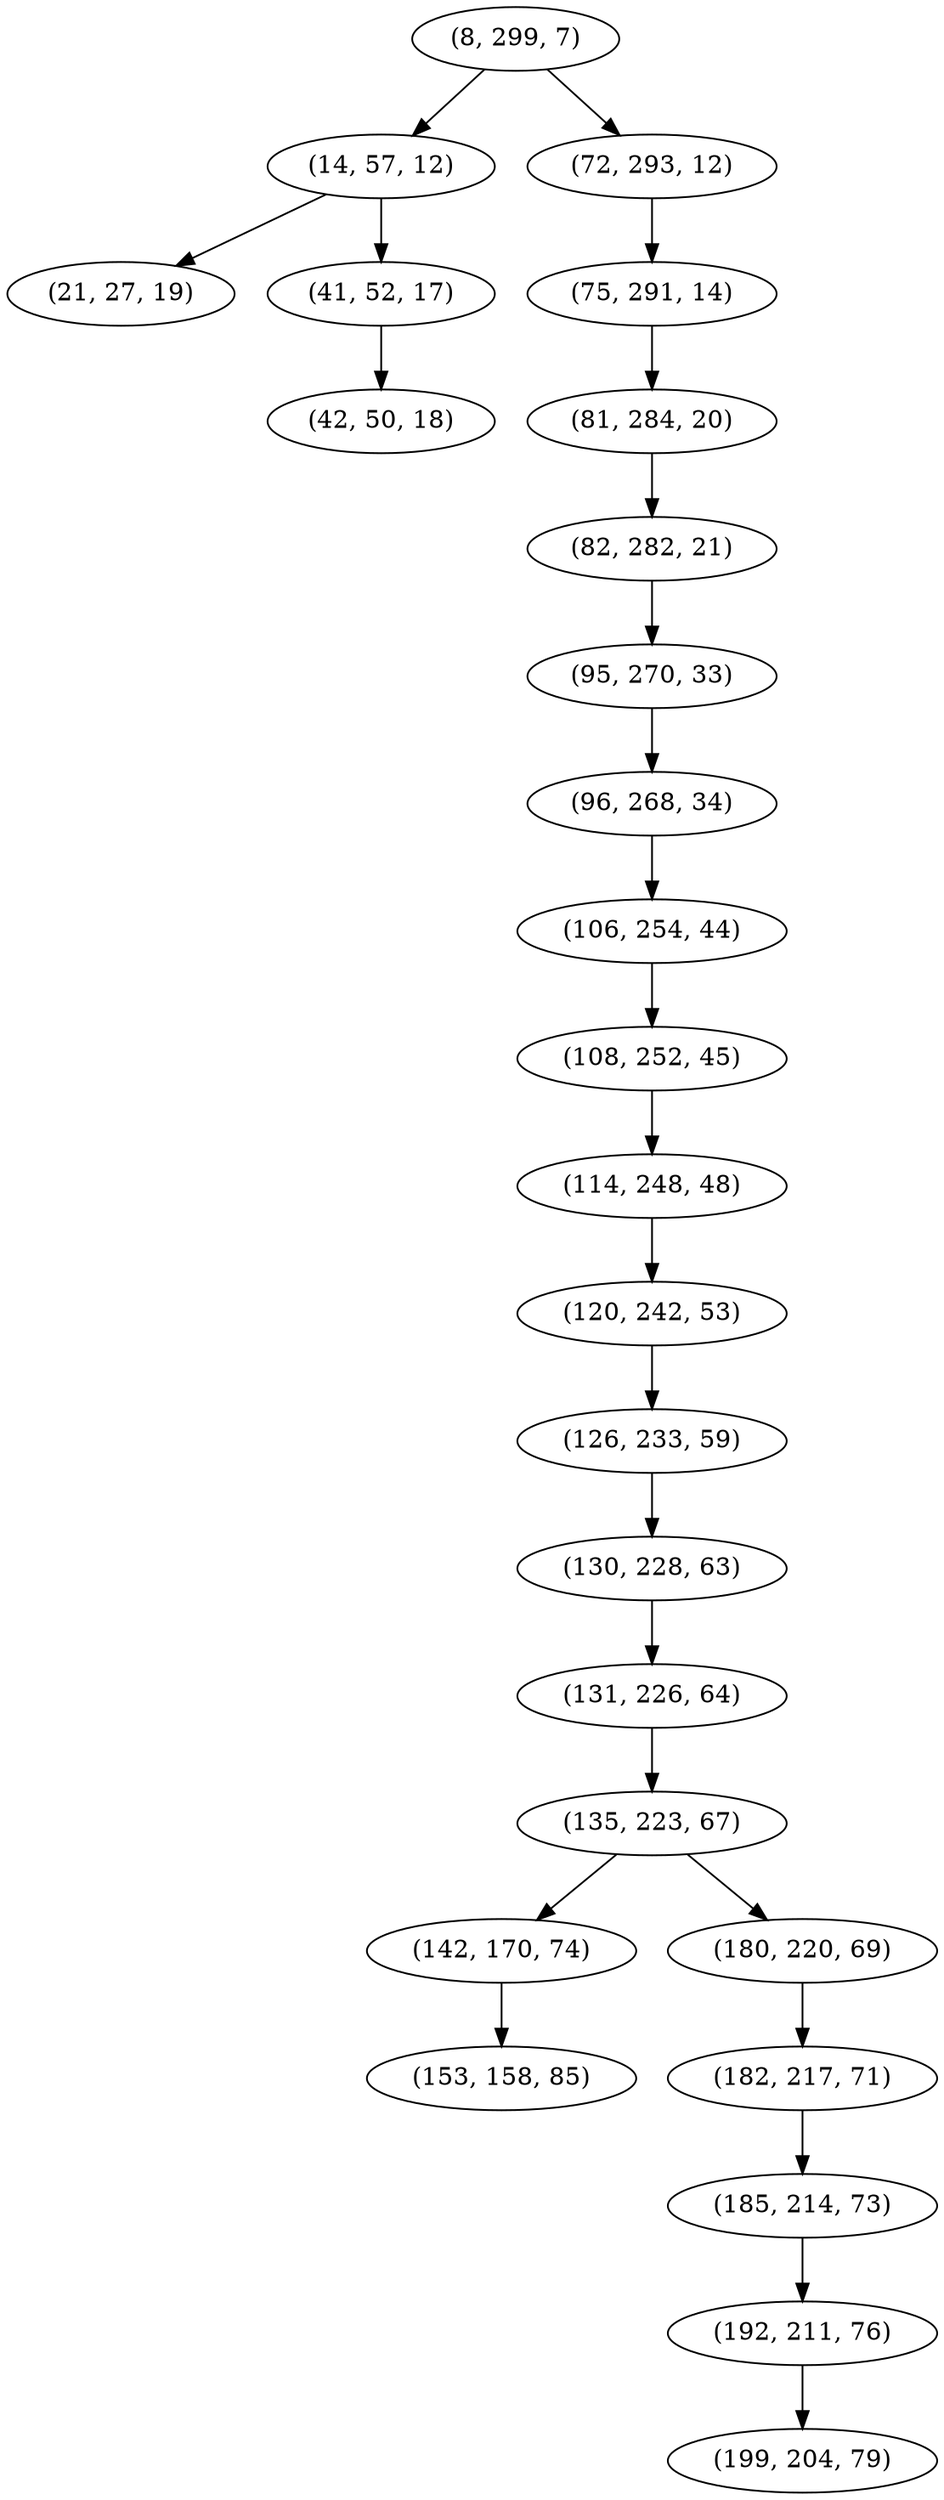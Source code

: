 digraph tree {
    "(8, 299, 7)";
    "(14, 57, 12)";
    "(21, 27, 19)";
    "(41, 52, 17)";
    "(42, 50, 18)";
    "(72, 293, 12)";
    "(75, 291, 14)";
    "(81, 284, 20)";
    "(82, 282, 21)";
    "(95, 270, 33)";
    "(96, 268, 34)";
    "(106, 254, 44)";
    "(108, 252, 45)";
    "(114, 248, 48)";
    "(120, 242, 53)";
    "(126, 233, 59)";
    "(130, 228, 63)";
    "(131, 226, 64)";
    "(135, 223, 67)";
    "(142, 170, 74)";
    "(153, 158, 85)";
    "(180, 220, 69)";
    "(182, 217, 71)";
    "(185, 214, 73)";
    "(192, 211, 76)";
    "(199, 204, 79)";
    "(8, 299, 7)" -> "(14, 57, 12)";
    "(8, 299, 7)" -> "(72, 293, 12)";
    "(14, 57, 12)" -> "(21, 27, 19)";
    "(14, 57, 12)" -> "(41, 52, 17)";
    "(41, 52, 17)" -> "(42, 50, 18)";
    "(72, 293, 12)" -> "(75, 291, 14)";
    "(75, 291, 14)" -> "(81, 284, 20)";
    "(81, 284, 20)" -> "(82, 282, 21)";
    "(82, 282, 21)" -> "(95, 270, 33)";
    "(95, 270, 33)" -> "(96, 268, 34)";
    "(96, 268, 34)" -> "(106, 254, 44)";
    "(106, 254, 44)" -> "(108, 252, 45)";
    "(108, 252, 45)" -> "(114, 248, 48)";
    "(114, 248, 48)" -> "(120, 242, 53)";
    "(120, 242, 53)" -> "(126, 233, 59)";
    "(126, 233, 59)" -> "(130, 228, 63)";
    "(130, 228, 63)" -> "(131, 226, 64)";
    "(131, 226, 64)" -> "(135, 223, 67)";
    "(135, 223, 67)" -> "(142, 170, 74)";
    "(135, 223, 67)" -> "(180, 220, 69)";
    "(142, 170, 74)" -> "(153, 158, 85)";
    "(180, 220, 69)" -> "(182, 217, 71)";
    "(182, 217, 71)" -> "(185, 214, 73)";
    "(185, 214, 73)" -> "(192, 211, 76)";
    "(192, 211, 76)" -> "(199, 204, 79)";
}
